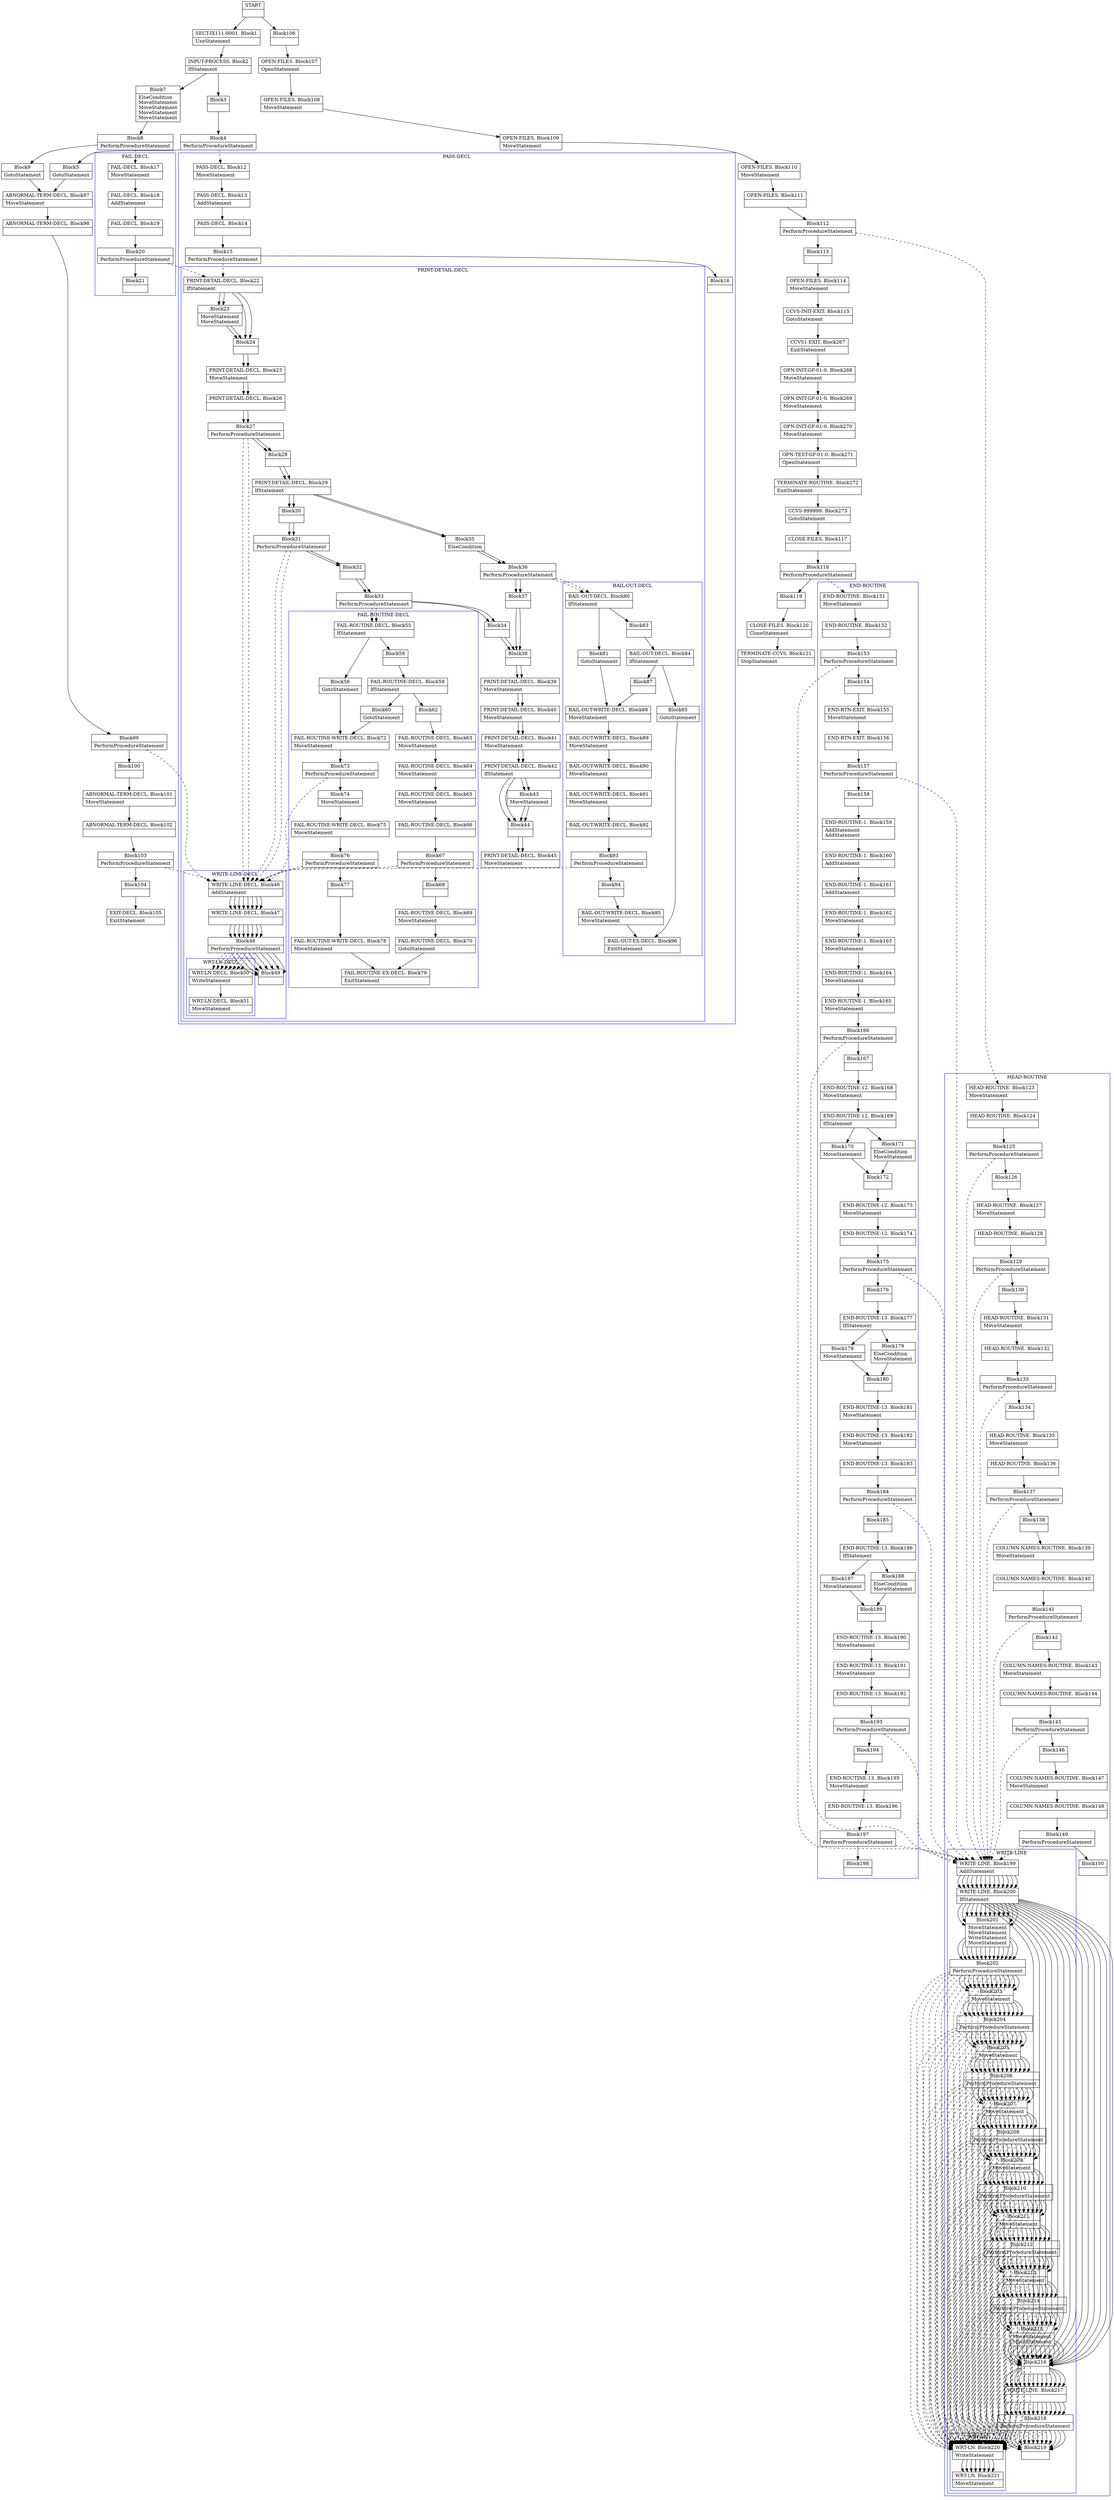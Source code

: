 digraph Cfg {
compound=true;
node [
shape = "record"
]

edge [
arrowtail = "empty"
]
Block0 [
label = "{START|}"
]
Block1 [
label = "{SECT-IX111-0001. Block1|UseStatement\l}"
]
Block2 [
label = "{INPUT-PROCESS. Block2|IfStatement\l}"
]
Block3 [
label = "{Block3|}"
]
Block4 [
label = "{Block4|PerformProcedureStatement\l}"
]
subgraph cluster_1{
color = blue;
label = "PASS-DECL";
Block12 [
label = "{PASS-DECL. Block12|MoveStatement\l}"
]
Block13 [
label = "{PASS-DECL. Block13|AddStatement\l}"
]
Block14 [
label = "{PASS-DECL. Block14|}"
]
Block15 [
label = "{Block15|PerformProcedureStatement\l}"
]
subgraph cluster_3{
color = blue;
label = "PRINT-DETAIL-DECL";
Block22 [
label = "{PRINT-DETAIL-DECL. Block22|IfStatement\l}"
]
Block23 [
label = "{Block23|MoveStatement\lMoveStatement\l}"
]
Block24 [
label = "{Block24|}"
]
Block25 [
label = "{PRINT-DETAIL-DECL. Block25|MoveStatement\l}"
]
Block26 [
label = "{PRINT-DETAIL-DECL. Block26|}"
]
Block27 [
label = "{Block27|PerformProcedureStatement\l}"
]
subgraph cluster_5{
color = blue;
label = "WRITE-LINE-DECL";
Block46 [
label = "{WRITE-LINE-DECL. Block46|AddStatement\l}"
]
Block47 [
label = "{WRITE-LINE-DECL. Block47|}"
]
Block48 [
label = "{Block48|PerformProcedureStatement\l}"
]
subgraph cluster_9{
color = blue;
label = "WRT-LN-DECL";
Block50 [
label = "{WRT-LN-DECL. Block50|WriteStatement\l}"
]
Block51 [
label = "{WRT-LN-DECL. Block51|MoveStatement\l}"
]
Block50 -> Block51

}
Block48 -> Block50 [style=dashed]

Block49 [
label = "{Block49|}"
]
Block46 -> Block47
Block47 -> Block48
Block48 -> Block49

}
Block27 -> Block46 [style=dashed]

Block28 [
label = "{Block28|}"
]
Block29 [
label = "{PRINT-DETAIL-DECL. Block29|IfStatement\l}"
]
Block30 [
label = "{Block30|}"
]
Block31 [
label = "{Block31|PerformProcedureStatement\l}"
]
subgraph cluster_6{
color = blue;
label = "WRITE-LINE-DECL";
Block46 [
label = "{WRITE-LINE-DECL. Block46|AddStatement\l}"
]
Block47 [
label = "{WRITE-LINE-DECL. Block47|}"
]
Block48 [
label = "{Block48|PerformProcedureStatement\l}"
]
Block48 -> Block50 [style=dashed]

Block49 [
label = "{Block49|}"
]
Block46 -> Block47
Block47 -> Block48
Block48 -> Block49

}
Block31 -> Block46 [style=dashed]

Block32 [
label = "{Block32|}"
]
Block33 [
label = "{Block33|PerformProcedureStatement\l}"
]
subgraph cluster_7{
color = blue;
label = "FAIL-ROUTINE-DECL";
Block55 [
label = "{FAIL-ROUTINE-DECL. Block55|IfStatement\l}"
]
Block56 [
label = "{Block56|GotoStatement\l}"
]
Block72 [
label = "{FAIL-ROUTINE-WRITE-DECL. Block72|MoveStatement\l}"
]
Block73 [
label = "{Block73|PerformProcedureStatement\l}"
]
subgraph cluster_12{
color = blue;
label = "WRITE-LINE-DECL";
Block46 [
label = "{WRITE-LINE-DECL. Block46|AddStatement\l}"
]
Block47 [
label = "{WRITE-LINE-DECL. Block47|}"
]
Block48 [
label = "{Block48|PerformProcedureStatement\l}"
]
Block48 -> Block50 [style=dashed]

Block49 [
label = "{Block49|}"
]
Block46 -> Block47
Block47 -> Block48
Block48 -> Block49

}
Block73 -> Block46 [style=dashed]

Block74 [
label = "{Block74|MoveStatement\l}"
]
Block75 [
label = "{FAIL-ROUTINE-WRITE-DECL. Block75|MoveStatement\l}"
]
Block76 [
label = "{Block76|PerformProcedureStatement\l}"
]
subgraph cluster_13{
color = blue;
label = "WRITE-LINE-DECL";
Block46 [
label = "{WRITE-LINE-DECL. Block46|AddStatement\l}"
]
Block47 [
label = "{WRITE-LINE-DECL. Block47|}"
]
Block48 [
label = "{Block48|PerformProcedureStatement\l}"
]
Block48 -> Block50 [style=dashed]

Block49 [
label = "{Block49|}"
]
Block46 -> Block47
Block47 -> Block48
Block48 -> Block49

}
Block76 -> Block46 [style=dashed]

Block77 [
label = "{Block77|}"
]
Block78 [
label = "{FAIL-ROUTINE-WRITE-DECL. Block78|MoveStatement\l}"
]
Block79 [
label = "{FAIL-ROUTINE-EX-DECL. Block79|ExitStatement\l}"
]
Block58 [
label = "{Block58|}"
]
Block59 [
label = "{FAIL-ROUTINE-DECL. Block59|IfStatement\l}"
]
Block60 [
label = "{Block60|GotoStatement\l}"
]
Block62 [
label = "{Block62|}"
]
Block63 [
label = "{FAIL-ROUTINE-DECL. Block63|MoveStatement\l}"
]
Block64 [
label = "{FAIL-ROUTINE-DECL. Block64|MoveStatement\l}"
]
Block65 [
label = "{FAIL-ROUTINE-DECL. Block65|MoveStatement\l}"
]
Block66 [
label = "{FAIL-ROUTINE-DECL. Block66|}"
]
Block67 [
label = "{Block67|PerformProcedureStatement\l}"
]
subgraph cluster_11{
color = blue;
label = "WRITE-LINE-DECL";
Block46 [
label = "{WRITE-LINE-DECL. Block46|AddStatement\l}"
]
Block47 [
label = "{WRITE-LINE-DECL. Block47|}"
]
Block48 [
label = "{Block48|PerformProcedureStatement\l}"
]
Block48 -> Block50 [style=dashed]

Block49 [
label = "{Block49|}"
]
Block46 -> Block47
Block47 -> Block48
Block48 -> Block49

}
Block67 -> Block46 [style=dashed]

Block68 [
label = "{Block68|}"
]
Block69 [
label = "{FAIL-ROUTINE-DECL. Block69|MoveStatement\l}"
]
Block70 [
label = "{FAIL-ROUTINE-DECL. Block70|GotoStatement\l}"
]
Block55 -> Block56
Block55 -> Block58
Block56 -> Block72
Block72 -> Block73
Block73 -> Block74
Block74 -> Block75
Block75 -> Block76
Block76 -> Block77
Block77 -> Block78
Block78 -> Block79
Block58 -> Block59
Block59 -> Block60
Block59 -> Block62
Block60 -> Block72
Block62 -> Block63
Block63 -> Block64
Block64 -> Block65
Block65 -> Block66
Block66 -> Block67
Block67 -> Block68
Block68 -> Block69
Block69 -> Block70
Block70 -> Block79

}
Block33 -> Block55 [style=dashed]

Block34 [
label = "{Block34|}"
]
Block38 [
label = "{Block38|}"
]
Block39 [
label = "{PRINT-DETAIL-DECL. Block39|MoveStatement\l}"
]
Block40 [
label = "{PRINT-DETAIL-DECL. Block40|MoveStatement\l}"
]
Block41 [
label = "{PRINT-DETAIL-DECL. Block41|MoveStatement\l}"
]
Block42 [
label = "{PRINT-DETAIL-DECL. Block42|IfStatement\l}"
]
Block43 [
label = "{Block43|MoveStatement\l}"
]
Block44 [
label = "{Block44|}"
]
Block45 [
label = "{PRINT-DETAIL-DECL. Block45|MoveStatement\l}"
]
Block35 [
label = "{Block35|ElseCondition\l}"
]
Block36 [
label = "{Block36|PerformProcedureStatement\l}"
]
subgraph cluster_8{
color = blue;
label = "BAIL-OUT-DECL";
Block80 [
label = "{BAIL-OUT-DECL. Block80|IfStatement\l}"
]
Block81 [
label = "{Block81|GotoStatement\l}"
]
Block88 [
label = "{BAIL-OUT-WRITE-DECL. Block88|MoveStatement\l}"
]
Block89 [
label = "{BAIL-OUT-WRITE-DECL. Block89|MoveStatement\l}"
]
Block90 [
label = "{BAIL-OUT-WRITE-DECL. Block90|MoveStatement\l}"
]
Block91 [
label = "{BAIL-OUT-WRITE-DECL. Block91|MoveStatement\l}"
]
Block92 [
label = "{BAIL-OUT-WRITE-DECL. Block92|}"
]
Block93 [
label = "{Block93|PerformProcedureStatement\l}"
]
subgraph cluster_14{
color = blue;
label = "WRITE-LINE-DECL";
Block46 [
label = "{WRITE-LINE-DECL. Block46|AddStatement\l}"
]
Block47 [
label = "{WRITE-LINE-DECL. Block47|}"
]
Block48 [
label = "{Block48|PerformProcedureStatement\l}"
]
Block48 -> Block50 [style=dashed]

Block49 [
label = "{Block49|}"
]
Block46 -> Block47
Block47 -> Block48
Block48 -> Block49

}
Block93 -> Block46 [style=dashed]

Block94 [
label = "{Block94|}"
]
Block95 [
label = "{BAIL-OUT-WRITE-DECL. Block95|MoveStatement\l}"
]
Block96 [
label = "{BAIL-OUT-EX-DECL. Block96|ExitStatement\l}"
]
Block83 [
label = "{Block83|}"
]
Block84 [
label = "{BAIL-OUT-DECL. Block84|IfStatement\l}"
]
Block85 [
label = "{Block85|GotoStatement\l}"
]
Block87 [
label = "{Block87|}"
]
Block80 -> Block81
Block80 -> Block83
Block81 -> Block88
Block88 -> Block89
Block89 -> Block90
Block90 -> Block91
Block91 -> Block92
Block92 -> Block93
Block93 -> Block94
Block94 -> Block95
Block95 -> Block96
Block83 -> Block84
Block84 -> Block85
Block84 -> Block87
Block85 -> Block96
Block87 -> Block88

}
Block36 -> Block80 [style=dashed]

Block37 [
label = "{Block37|}"
]
Block22 -> Block23
Block22 -> Block24
Block23 -> Block24
Block24 -> Block25
Block25 -> Block26
Block26 -> Block27
Block27 -> Block28
Block28 -> Block29
Block29 -> Block30
Block29 -> Block35
Block30 -> Block31
Block31 -> Block32
Block32 -> Block33
Block33 -> Block34
Block34 -> Block38
Block38 -> Block39
Block39 -> Block40
Block40 -> Block41
Block41 -> Block42
Block42 -> Block43
Block42 -> Block44
Block43 -> Block44
Block44 -> Block45
Block35 -> Block36
Block36 -> Block37
Block37 -> Block38

}
Block15 -> Block22 [style=dashed]

Block16 [
label = "{Block16|}"
]
Block12 -> Block13
Block13 -> Block14
Block14 -> Block15
Block15 -> Block16

}
Block4 -> Block12 [style=dashed]

Block5 [
label = "{Block5|GotoStatement\l}"
]
Block97 [
label = "{ABNORMAL-TERM-DECL. Block97|MoveStatement\l}"
]
Block98 [
label = "{ABNORMAL-TERM-DECL. Block98|}"
]
Block99 [
label = "{Block99|PerformProcedureStatement\l}"
]
subgraph cluster_15{
color = blue;
label = "WRITE-LINE-DECL";
Block46 [
label = "{WRITE-LINE-DECL. Block46|AddStatement\l}"
]
Block47 [
label = "{WRITE-LINE-DECL. Block47|}"
]
Block48 [
label = "{Block48|PerformProcedureStatement\l}"
]
Block48 -> Block50 [style=dashed]

Block49 [
label = "{Block49|}"
]
Block46 -> Block47
Block47 -> Block48
Block48 -> Block49

}
Block99 -> Block46 [style=dashed]

Block100 [
label = "{Block100|}"
]
Block101 [
label = "{ABNORMAL-TERM-DECL. Block101|MoveStatement\l}"
]
Block102 [
label = "{ABNORMAL-TERM-DECL. Block102|}"
]
Block103 [
label = "{Block103|PerformProcedureStatement\l}"
]
subgraph cluster_16{
color = blue;
label = "WRITE-LINE-DECL";
Block46 [
label = "{WRITE-LINE-DECL. Block46|AddStatement\l}"
]
Block47 [
label = "{WRITE-LINE-DECL. Block47|}"
]
Block48 [
label = "{Block48|PerformProcedureStatement\l}"
]
Block48 -> Block50 [style=dashed]

Block49 [
label = "{Block49|}"
]
Block46 -> Block47
Block47 -> Block48
Block48 -> Block49

}
Block103 -> Block46 [style=dashed]

Block104 [
label = "{Block104|}"
]
Block105 [
label = "{EXIT-DECL. Block105|ExitStatement\l}"
]
Block7 [
label = "{Block7|ElseCondition\lMoveStatement\lMoveStatement\lMoveStatement\lMoveStatement\l}"
]
Block8 [
label = "{Block8|PerformProcedureStatement\l}"
]
subgraph cluster_2{
color = blue;
label = "FAIL-DECL";
Block17 [
label = "{FAIL-DECL. Block17|MoveStatement\l}"
]
Block18 [
label = "{FAIL-DECL. Block18|AddStatement\l}"
]
Block19 [
label = "{FAIL-DECL. Block19|}"
]
Block20 [
label = "{Block20|PerformProcedureStatement\l}"
]
subgraph cluster_4{
color = blue;
label = "PRINT-DETAIL-DECL";
Block22 [
label = "{PRINT-DETAIL-DECL. Block22|IfStatement\l}"
]
Block23 [
label = "{Block23|MoveStatement\lMoveStatement\l}"
]
Block24 [
label = "{Block24|}"
]
Block25 [
label = "{PRINT-DETAIL-DECL. Block25|MoveStatement\l}"
]
Block26 [
label = "{PRINT-DETAIL-DECL. Block26|}"
]
Block27 [
label = "{Block27|PerformProcedureStatement\l}"
]
Block27 -> Block46 [style=dashed]

Block28 [
label = "{Block28|}"
]
Block29 [
label = "{PRINT-DETAIL-DECL. Block29|IfStatement\l}"
]
Block30 [
label = "{Block30|}"
]
Block31 [
label = "{Block31|PerformProcedureStatement\l}"
]
Block31 -> Block46 [style=dashed]

Block32 [
label = "{Block32|}"
]
Block33 [
label = "{Block33|PerformProcedureStatement\l}"
]
Block33 -> Block55 [style=dashed]

Block34 [
label = "{Block34|}"
]
Block38 [
label = "{Block38|}"
]
Block39 [
label = "{PRINT-DETAIL-DECL. Block39|MoveStatement\l}"
]
Block40 [
label = "{PRINT-DETAIL-DECL. Block40|MoveStatement\l}"
]
Block41 [
label = "{PRINT-DETAIL-DECL. Block41|MoveStatement\l}"
]
Block42 [
label = "{PRINT-DETAIL-DECL. Block42|IfStatement\l}"
]
Block43 [
label = "{Block43|MoveStatement\l}"
]
Block44 [
label = "{Block44|}"
]
Block45 [
label = "{PRINT-DETAIL-DECL. Block45|MoveStatement\l}"
]
Block35 [
label = "{Block35|ElseCondition\l}"
]
Block36 [
label = "{Block36|PerformProcedureStatement\l}"
]
Block36 -> Block80 [style=dashed]

Block37 [
label = "{Block37|}"
]
Block22 -> Block23
Block22 -> Block24
Block23 -> Block24
Block24 -> Block25
Block25 -> Block26
Block26 -> Block27
Block27 -> Block28
Block28 -> Block29
Block29 -> Block30
Block29 -> Block35
Block30 -> Block31
Block31 -> Block32
Block32 -> Block33
Block33 -> Block34
Block34 -> Block38
Block38 -> Block39
Block39 -> Block40
Block40 -> Block41
Block41 -> Block42
Block42 -> Block43
Block42 -> Block44
Block43 -> Block44
Block44 -> Block45
Block35 -> Block36
Block36 -> Block37
Block37 -> Block38

}
Block20 -> Block22 [style=dashed]

Block21 [
label = "{Block21|}"
]
Block17 -> Block18
Block18 -> Block19
Block19 -> Block20
Block20 -> Block21

}
Block8 -> Block17 [style=dashed]

Block9 [
label = "{Block9|GotoStatement\l}"
]
Block106 [
label = "{Block106|}"
]
Block107 [
label = "{OPEN-FILES. Block107|OpenStatement\l}"
]
Block108 [
label = "{OPEN-FILES. Block108|MoveStatement\l}"
]
Block109 [
label = "{OPEN-FILES. Block109|MoveStatement\l}"
]
Block110 [
label = "{OPEN-FILES. Block110|MoveStatement\l}"
]
Block111 [
label = "{OPEN-FILES. Block111|}"
]
Block112 [
label = "{Block112|PerformProcedureStatement\l}"
]
subgraph cluster_17{
color = blue;
label = "HEAD-ROUTINE";
Block123 [
label = "{HEAD-ROUTINE. Block123|MoveStatement\l}"
]
Block124 [
label = "{HEAD-ROUTINE. Block124|}"
]
Block125 [
label = "{Block125|PerformProcedureStatement\l}"
]
subgraph cluster_19{
color = blue;
label = "WRITE-LINE";
Block199 [
label = "{WRITE-LINE. Block199|AddStatement\l}"
]
Block200 [
label = "{WRITE-LINE. Block200|IfStatement\l}"
]
Block201 [
label = "{Block201|MoveStatement\lMoveStatement\lWriteStatement\lMoveStatement\l}"
]
Block202 [
label = "{Block202|PerformProcedureStatement\l}"
]
subgraph cluster_33{
color = blue;
label = "WRT-LN";
Block220 [
label = "{WRT-LN. Block220|WriteStatement\l}"
]
Block221 [
label = "{WRT-LN. Block221|MoveStatement\l}"
]
Block220 -> Block221

}
Block202 -> Block220 [style=dashed]

Block203 [
label = "{Block203|MoveStatement\l}"
]
Block204 [
label = "{Block204|PerformProcedureStatement\l}"
]
subgraph cluster_34{
color = blue;
label = "WRT-LN";
Block220 [
label = "{WRT-LN. Block220|WriteStatement\l}"
]
Block221 [
label = "{WRT-LN. Block221|MoveStatement\l}"
]
Block220 -> Block221

}
Block204 -> Block220 [style=dashed]

Block205 [
label = "{Block205|MoveStatement\l}"
]
Block206 [
label = "{Block206|PerformProcedureStatement\l}"
]
subgraph cluster_35{
color = blue;
label = "WRT-LN";
Block220 [
label = "{WRT-LN. Block220|WriteStatement\l}"
]
Block221 [
label = "{WRT-LN. Block221|MoveStatement\l}"
]
Block220 -> Block221

}
Block206 -> Block220 [style=dashed]

Block207 [
label = "{Block207|MoveStatement\l}"
]
Block208 [
label = "{Block208|PerformProcedureStatement\l}"
]
subgraph cluster_36{
color = blue;
label = "WRT-LN";
Block220 [
label = "{WRT-LN. Block220|WriteStatement\l}"
]
Block221 [
label = "{WRT-LN. Block221|MoveStatement\l}"
]
Block220 -> Block221

}
Block208 -> Block220 [style=dashed]

Block209 [
label = "{Block209|MoveStatement\l}"
]
Block210 [
label = "{Block210|PerformProcedureStatement\l}"
]
subgraph cluster_37{
color = blue;
label = "WRT-LN";
Block220 [
label = "{WRT-LN. Block220|WriteStatement\l}"
]
Block221 [
label = "{WRT-LN. Block221|MoveStatement\l}"
]
Block220 -> Block221

}
Block210 -> Block220 [style=dashed]

Block211 [
label = "{Block211|MoveStatement\l}"
]
Block212 [
label = "{Block212|PerformProcedureStatement\l}"
]
subgraph cluster_38{
color = blue;
label = "WRT-LN";
Block220 [
label = "{WRT-LN. Block220|WriteStatement\l}"
]
Block221 [
label = "{WRT-LN. Block221|MoveStatement\l}"
]
Block220 -> Block221

}
Block212 -> Block220 [style=dashed]

Block213 [
label = "{Block213|MoveStatement\l}"
]
Block214 [
label = "{Block214|PerformProcedureStatement\l}"
]
subgraph cluster_39{
color = blue;
label = "WRT-LN";
Block220 [
label = "{WRT-LN. Block220|WriteStatement\l}"
]
Block221 [
label = "{WRT-LN. Block221|MoveStatement\l}"
]
Block220 -> Block221

}
Block214 -> Block220 [style=dashed]

Block215 [
label = "{Block215|MoveStatement\lMoveStatement\l}"
]
Block216 [
label = "{Block216|}"
]
Block217 [
label = "{WRITE-LINE. Block217|}"
]
Block218 [
label = "{Block218|PerformProcedureStatement\l}"
]
subgraph cluster_40{
color = blue;
label = "WRT-LN";
Block220 [
label = "{WRT-LN. Block220|WriteStatement\l}"
]
Block221 [
label = "{WRT-LN. Block221|MoveStatement\l}"
]
Block220 -> Block221

}
Block218 -> Block220 [style=dashed]

Block219 [
label = "{Block219|}"
]
Block199 -> Block200
Block200 -> Block201
Block200 -> Block216
Block201 -> Block202
Block202 -> Block203
Block203 -> Block204
Block204 -> Block205
Block205 -> Block206
Block206 -> Block207
Block207 -> Block208
Block208 -> Block209
Block209 -> Block210
Block210 -> Block211
Block211 -> Block212
Block212 -> Block213
Block213 -> Block214
Block214 -> Block215
Block215 -> Block216
Block216 -> Block217
Block217 -> Block218
Block218 -> Block219

}
Block125 -> Block199 [style=dashed]

Block126 [
label = "{Block126|}"
]
Block127 [
label = "{HEAD-ROUTINE. Block127|MoveStatement\l}"
]
Block128 [
label = "{HEAD-ROUTINE. Block128|}"
]
Block129 [
label = "{Block129|PerformProcedureStatement\l}"
]
subgraph cluster_20{
color = blue;
label = "WRITE-LINE";
Block199 [
label = "{WRITE-LINE. Block199|AddStatement\l}"
]
Block200 [
label = "{WRITE-LINE. Block200|IfStatement\l}"
]
Block201 [
label = "{Block201|MoveStatement\lMoveStatement\lWriteStatement\lMoveStatement\l}"
]
Block202 [
label = "{Block202|PerformProcedureStatement\l}"
]
Block202 -> Block220 [style=dashed]

Block203 [
label = "{Block203|MoveStatement\l}"
]
Block204 [
label = "{Block204|PerformProcedureStatement\l}"
]
Block204 -> Block220 [style=dashed]

Block205 [
label = "{Block205|MoveStatement\l}"
]
Block206 [
label = "{Block206|PerformProcedureStatement\l}"
]
Block206 -> Block220 [style=dashed]

Block207 [
label = "{Block207|MoveStatement\l}"
]
Block208 [
label = "{Block208|PerformProcedureStatement\l}"
]
Block208 -> Block220 [style=dashed]

Block209 [
label = "{Block209|MoveStatement\l}"
]
Block210 [
label = "{Block210|PerformProcedureStatement\l}"
]
Block210 -> Block220 [style=dashed]

Block211 [
label = "{Block211|MoveStatement\l}"
]
Block212 [
label = "{Block212|PerformProcedureStatement\l}"
]
Block212 -> Block220 [style=dashed]

Block213 [
label = "{Block213|MoveStatement\l}"
]
Block214 [
label = "{Block214|PerformProcedureStatement\l}"
]
Block214 -> Block220 [style=dashed]

Block215 [
label = "{Block215|MoveStatement\lMoveStatement\l}"
]
Block216 [
label = "{Block216|}"
]
Block217 [
label = "{WRITE-LINE. Block217|}"
]
Block218 [
label = "{Block218|PerformProcedureStatement\l}"
]
Block218 -> Block220 [style=dashed]

Block219 [
label = "{Block219|}"
]
Block199 -> Block200
Block200 -> Block201
Block200 -> Block216
Block201 -> Block202
Block202 -> Block203
Block203 -> Block204
Block204 -> Block205
Block205 -> Block206
Block206 -> Block207
Block207 -> Block208
Block208 -> Block209
Block209 -> Block210
Block210 -> Block211
Block211 -> Block212
Block212 -> Block213
Block213 -> Block214
Block214 -> Block215
Block215 -> Block216
Block216 -> Block217
Block217 -> Block218
Block218 -> Block219

}
Block129 -> Block199 [style=dashed]

Block130 [
label = "{Block130|}"
]
Block131 [
label = "{HEAD-ROUTINE. Block131|MoveStatement\l}"
]
Block132 [
label = "{HEAD-ROUTINE. Block132|}"
]
Block133 [
label = "{Block133|PerformProcedureStatement\l}"
]
subgraph cluster_21{
color = blue;
label = "WRITE-LINE";
Block199 [
label = "{WRITE-LINE. Block199|AddStatement\l}"
]
Block200 [
label = "{WRITE-LINE. Block200|IfStatement\l}"
]
Block201 [
label = "{Block201|MoveStatement\lMoveStatement\lWriteStatement\lMoveStatement\l}"
]
Block202 [
label = "{Block202|PerformProcedureStatement\l}"
]
Block202 -> Block220 [style=dashed]

Block203 [
label = "{Block203|MoveStatement\l}"
]
Block204 [
label = "{Block204|PerformProcedureStatement\l}"
]
Block204 -> Block220 [style=dashed]

Block205 [
label = "{Block205|MoveStatement\l}"
]
Block206 [
label = "{Block206|PerformProcedureStatement\l}"
]
Block206 -> Block220 [style=dashed]

Block207 [
label = "{Block207|MoveStatement\l}"
]
Block208 [
label = "{Block208|PerformProcedureStatement\l}"
]
Block208 -> Block220 [style=dashed]

Block209 [
label = "{Block209|MoveStatement\l}"
]
Block210 [
label = "{Block210|PerformProcedureStatement\l}"
]
Block210 -> Block220 [style=dashed]

Block211 [
label = "{Block211|MoveStatement\l}"
]
Block212 [
label = "{Block212|PerformProcedureStatement\l}"
]
Block212 -> Block220 [style=dashed]

Block213 [
label = "{Block213|MoveStatement\l}"
]
Block214 [
label = "{Block214|PerformProcedureStatement\l}"
]
Block214 -> Block220 [style=dashed]

Block215 [
label = "{Block215|MoveStatement\lMoveStatement\l}"
]
Block216 [
label = "{Block216|}"
]
Block217 [
label = "{WRITE-LINE. Block217|}"
]
Block218 [
label = "{Block218|PerformProcedureStatement\l}"
]
Block218 -> Block220 [style=dashed]

Block219 [
label = "{Block219|}"
]
Block199 -> Block200
Block200 -> Block201
Block200 -> Block216
Block201 -> Block202
Block202 -> Block203
Block203 -> Block204
Block204 -> Block205
Block205 -> Block206
Block206 -> Block207
Block207 -> Block208
Block208 -> Block209
Block209 -> Block210
Block210 -> Block211
Block211 -> Block212
Block212 -> Block213
Block213 -> Block214
Block214 -> Block215
Block215 -> Block216
Block216 -> Block217
Block217 -> Block218
Block218 -> Block219

}
Block133 -> Block199 [style=dashed]

Block134 [
label = "{Block134|}"
]
Block135 [
label = "{HEAD-ROUTINE. Block135|MoveStatement\l}"
]
Block136 [
label = "{HEAD-ROUTINE. Block136|}"
]
Block137 [
label = "{Block137|PerformProcedureStatement\l}"
]
subgraph cluster_22{
color = blue;
label = "WRITE-LINE";
Block199 [
label = "{WRITE-LINE. Block199|AddStatement\l}"
]
Block200 [
label = "{WRITE-LINE. Block200|IfStatement\l}"
]
Block201 [
label = "{Block201|MoveStatement\lMoveStatement\lWriteStatement\lMoveStatement\l}"
]
Block202 [
label = "{Block202|PerformProcedureStatement\l}"
]
Block202 -> Block220 [style=dashed]

Block203 [
label = "{Block203|MoveStatement\l}"
]
Block204 [
label = "{Block204|PerformProcedureStatement\l}"
]
Block204 -> Block220 [style=dashed]

Block205 [
label = "{Block205|MoveStatement\l}"
]
Block206 [
label = "{Block206|PerformProcedureStatement\l}"
]
Block206 -> Block220 [style=dashed]

Block207 [
label = "{Block207|MoveStatement\l}"
]
Block208 [
label = "{Block208|PerformProcedureStatement\l}"
]
Block208 -> Block220 [style=dashed]

Block209 [
label = "{Block209|MoveStatement\l}"
]
Block210 [
label = "{Block210|PerformProcedureStatement\l}"
]
Block210 -> Block220 [style=dashed]

Block211 [
label = "{Block211|MoveStatement\l}"
]
Block212 [
label = "{Block212|PerformProcedureStatement\l}"
]
Block212 -> Block220 [style=dashed]

Block213 [
label = "{Block213|MoveStatement\l}"
]
Block214 [
label = "{Block214|PerformProcedureStatement\l}"
]
Block214 -> Block220 [style=dashed]

Block215 [
label = "{Block215|MoveStatement\lMoveStatement\l}"
]
Block216 [
label = "{Block216|}"
]
Block217 [
label = "{WRITE-LINE. Block217|}"
]
Block218 [
label = "{Block218|PerformProcedureStatement\l}"
]
Block218 -> Block220 [style=dashed]

Block219 [
label = "{Block219|}"
]
Block199 -> Block200
Block200 -> Block201
Block200 -> Block216
Block201 -> Block202
Block202 -> Block203
Block203 -> Block204
Block204 -> Block205
Block205 -> Block206
Block206 -> Block207
Block207 -> Block208
Block208 -> Block209
Block209 -> Block210
Block210 -> Block211
Block211 -> Block212
Block212 -> Block213
Block213 -> Block214
Block214 -> Block215
Block215 -> Block216
Block216 -> Block217
Block217 -> Block218
Block218 -> Block219

}
Block137 -> Block199 [style=dashed]

Block138 [
label = "{Block138|}"
]
Block139 [
label = "{COLUMN-NAMES-ROUTINE. Block139|MoveStatement\l}"
]
Block140 [
label = "{COLUMN-NAMES-ROUTINE. Block140|}"
]
Block141 [
label = "{Block141|PerformProcedureStatement\l}"
]
subgraph cluster_23{
color = blue;
label = "WRITE-LINE";
Block199 [
label = "{WRITE-LINE. Block199|AddStatement\l}"
]
Block200 [
label = "{WRITE-LINE. Block200|IfStatement\l}"
]
Block201 [
label = "{Block201|MoveStatement\lMoveStatement\lWriteStatement\lMoveStatement\l}"
]
Block202 [
label = "{Block202|PerformProcedureStatement\l}"
]
Block202 -> Block220 [style=dashed]

Block203 [
label = "{Block203|MoveStatement\l}"
]
Block204 [
label = "{Block204|PerformProcedureStatement\l}"
]
Block204 -> Block220 [style=dashed]

Block205 [
label = "{Block205|MoveStatement\l}"
]
Block206 [
label = "{Block206|PerformProcedureStatement\l}"
]
Block206 -> Block220 [style=dashed]

Block207 [
label = "{Block207|MoveStatement\l}"
]
Block208 [
label = "{Block208|PerformProcedureStatement\l}"
]
Block208 -> Block220 [style=dashed]

Block209 [
label = "{Block209|MoveStatement\l}"
]
Block210 [
label = "{Block210|PerformProcedureStatement\l}"
]
Block210 -> Block220 [style=dashed]

Block211 [
label = "{Block211|MoveStatement\l}"
]
Block212 [
label = "{Block212|PerformProcedureStatement\l}"
]
Block212 -> Block220 [style=dashed]

Block213 [
label = "{Block213|MoveStatement\l}"
]
Block214 [
label = "{Block214|PerformProcedureStatement\l}"
]
Block214 -> Block220 [style=dashed]

Block215 [
label = "{Block215|MoveStatement\lMoveStatement\l}"
]
Block216 [
label = "{Block216|}"
]
Block217 [
label = "{WRITE-LINE. Block217|}"
]
Block218 [
label = "{Block218|PerformProcedureStatement\l}"
]
Block218 -> Block220 [style=dashed]

Block219 [
label = "{Block219|}"
]
Block199 -> Block200
Block200 -> Block201
Block200 -> Block216
Block201 -> Block202
Block202 -> Block203
Block203 -> Block204
Block204 -> Block205
Block205 -> Block206
Block206 -> Block207
Block207 -> Block208
Block208 -> Block209
Block209 -> Block210
Block210 -> Block211
Block211 -> Block212
Block212 -> Block213
Block213 -> Block214
Block214 -> Block215
Block215 -> Block216
Block216 -> Block217
Block217 -> Block218
Block218 -> Block219

}
Block141 -> Block199 [style=dashed]

Block142 [
label = "{Block142|}"
]
Block143 [
label = "{COLUMN-NAMES-ROUTINE. Block143|MoveStatement\l}"
]
Block144 [
label = "{COLUMN-NAMES-ROUTINE. Block144|}"
]
Block145 [
label = "{Block145|PerformProcedureStatement\l}"
]
subgraph cluster_24{
color = blue;
label = "WRITE-LINE";
Block199 [
label = "{WRITE-LINE. Block199|AddStatement\l}"
]
Block200 [
label = "{WRITE-LINE. Block200|IfStatement\l}"
]
Block201 [
label = "{Block201|MoveStatement\lMoveStatement\lWriteStatement\lMoveStatement\l}"
]
Block202 [
label = "{Block202|PerformProcedureStatement\l}"
]
Block202 -> Block220 [style=dashed]

Block203 [
label = "{Block203|MoveStatement\l}"
]
Block204 [
label = "{Block204|PerformProcedureStatement\l}"
]
Block204 -> Block220 [style=dashed]

Block205 [
label = "{Block205|MoveStatement\l}"
]
Block206 [
label = "{Block206|PerformProcedureStatement\l}"
]
Block206 -> Block220 [style=dashed]

Block207 [
label = "{Block207|MoveStatement\l}"
]
Block208 [
label = "{Block208|PerformProcedureStatement\l}"
]
Block208 -> Block220 [style=dashed]

Block209 [
label = "{Block209|MoveStatement\l}"
]
Block210 [
label = "{Block210|PerformProcedureStatement\l}"
]
Block210 -> Block220 [style=dashed]

Block211 [
label = "{Block211|MoveStatement\l}"
]
Block212 [
label = "{Block212|PerformProcedureStatement\l}"
]
Block212 -> Block220 [style=dashed]

Block213 [
label = "{Block213|MoveStatement\l}"
]
Block214 [
label = "{Block214|PerformProcedureStatement\l}"
]
Block214 -> Block220 [style=dashed]

Block215 [
label = "{Block215|MoveStatement\lMoveStatement\l}"
]
Block216 [
label = "{Block216|}"
]
Block217 [
label = "{WRITE-LINE. Block217|}"
]
Block218 [
label = "{Block218|PerformProcedureStatement\l}"
]
Block218 -> Block220 [style=dashed]

Block219 [
label = "{Block219|}"
]
Block199 -> Block200
Block200 -> Block201
Block200 -> Block216
Block201 -> Block202
Block202 -> Block203
Block203 -> Block204
Block204 -> Block205
Block205 -> Block206
Block206 -> Block207
Block207 -> Block208
Block208 -> Block209
Block209 -> Block210
Block210 -> Block211
Block211 -> Block212
Block212 -> Block213
Block213 -> Block214
Block214 -> Block215
Block215 -> Block216
Block216 -> Block217
Block217 -> Block218
Block218 -> Block219

}
Block145 -> Block199 [style=dashed]

Block146 [
label = "{Block146|}"
]
Block147 [
label = "{COLUMN-NAMES-ROUTINE. Block147|MoveStatement\l}"
]
Block148 [
label = "{COLUMN-NAMES-ROUTINE. Block148|}"
]
Block149 [
label = "{Block149|PerformProcedureStatement\l}"
]
subgraph cluster_25{
color = blue;
label = "WRITE-LINE";
Block199 [
label = "{WRITE-LINE. Block199|AddStatement\l}"
]
Block200 [
label = "{WRITE-LINE. Block200|IfStatement\l}"
]
Block201 [
label = "{Block201|MoveStatement\lMoveStatement\lWriteStatement\lMoveStatement\l}"
]
Block202 [
label = "{Block202|PerformProcedureStatement\l}"
]
Block202 -> Block220 [style=dashed]

Block203 [
label = "{Block203|MoveStatement\l}"
]
Block204 [
label = "{Block204|PerformProcedureStatement\l}"
]
Block204 -> Block220 [style=dashed]

Block205 [
label = "{Block205|MoveStatement\l}"
]
Block206 [
label = "{Block206|PerformProcedureStatement\l}"
]
Block206 -> Block220 [style=dashed]

Block207 [
label = "{Block207|MoveStatement\l}"
]
Block208 [
label = "{Block208|PerformProcedureStatement\l}"
]
Block208 -> Block220 [style=dashed]

Block209 [
label = "{Block209|MoveStatement\l}"
]
Block210 [
label = "{Block210|PerformProcedureStatement\l}"
]
Block210 -> Block220 [style=dashed]

Block211 [
label = "{Block211|MoveStatement\l}"
]
Block212 [
label = "{Block212|PerformProcedureStatement\l}"
]
Block212 -> Block220 [style=dashed]

Block213 [
label = "{Block213|MoveStatement\l}"
]
Block214 [
label = "{Block214|PerformProcedureStatement\l}"
]
Block214 -> Block220 [style=dashed]

Block215 [
label = "{Block215|MoveStatement\lMoveStatement\l}"
]
Block216 [
label = "{Block216|}"
]
Block217 [
label = "{WRITE-LINE. Block217|}"
]
Block218 [
label = "{Block218|PerformProcedureStatement\l}"
]
Block218 -> Block220 [style=dashed]

Block219 [
label = "{Block219|}"
]
Block199 -> Block200
Block200 -> Block201
Block200 -> Block216
Block201 -> Block202
Block202 -> Block203
Block203 -> Block204
Block204 -> Block205
Block205 -> Block206
Block206 -> Block207
Block207 -> Block208
Block208 -> Block209
Block209 -> Block210
Block210 -> Block211
Block211 -> Block212
Block212 -> Block213
Block213 -> Block214
Block214 -> Block215
Block215 -> Block216
Block216 -> Block217
Block217 -> Block218
Block218 -> Block219

}
Block149 -> Block199 [style=dashed]

Block150 [
label = "{Block150|}"
]
Block123 -> Block124
Block124 -> Block125
Block125 -> Block126
Block126 -> Block127
Block127 -> Block128
Block128 -> Block129
Block129 -> Block130
Block130 -> Block131
Block131 -> Block132
Block132 -> Block133
Block133 -> Block134
Block134 -> Block135
Block135 -> Block136
Block136 -> Block137
Block137 -> Block138
Block138 -> Block139
Block139 -> Block140
Block140 -> Block141
Block141 -> Block142
Block142 -> Block143
Block143 -> Block144
Block144 -> Block145
Block145 -> Block146
Block146 -> Block147
Block147 -> Block148
Block148 -> Block149
Block149 -> Block150

}
Block112 -> Block123 [style=dashed]

Block113 [
label = "{Block113|}"
]
Block114 [
label = "{OPEN-FILES. Block114|MoveStatement\l}"
]
Block115 [
label = "{CCVS-INIT-EXIT. Block115|GotoStatement\l}"
]
Block267 [
label = "{CCVS1-EXIT. Block267|ExitStatement\l}"
]
Block268 [
label = "{OPN-INIT-GF-01-0. Block268|MoveStatement\l}"
]
Block269 [
label = "{OPN-INIT-GF-01-0. Block269|MoveStatement\l}"
]
Block270 [
label = "{OPN-INIT-GF-01-0. Block270|MoveStatement\l}"
]
Block271 [
label = "{OPN-TEST-GF-01-0. Block271|OpenStatement\l}"
]
Block272 [
label = "{TERMINATE-ROUTINE. Block272|ExitStatement\l}"
]
Block273 [
label = "{CCVS-999999. Block273|GotoStatement\l}"
]
Block117 [
label = "{CLOSE-FILES. Block117|}"
]
Block118 [
label = "{Block118|PerformProcedureStatement\l}"
]
subgraph cluster_18{
color = blue;
label = "END-ROUTINE";
Block151 [
label = "{END-ROUTINE. Block151|MoveStatement\l}"
]
Block152 [
label = "{END-ROUTINE. Block152|}"
]
Block153 [
label = "{Block153|PerformProcedureStatement\l}"
]
subgraph cluster_26{
color = blue;
label = "WRITE-LINE";
Block199 [
label = "{WRITE-LINE. Block199|AddStatement\l}"
]
Block200 [
label = "{WRITE-LINE. Block200|IfStatement\l}"
]
Block201 [
label = "{Block201|MoveStatement\lMoveStatement\lWriteStatement\lMoveStatement\l}"
]
Block202 [
label = "{Block202|PerformProcedureStatement\l}"
]
Block202 -> Block220 [style=dashed]

Block203 [
label = "{Block203|MoveStatement\l}"
]
Block204 [
label = "{Block204|PerformProcedureStatement\l}"
]
Block204 -> Block220 [style=dashed]

Block205 [
label = "{Block205|MoveStatement\l}"
]
Block206 [
label = "{Block206|PerformProcedureStatement\l}"
]
Block206 -> Block220 [style=dashed]

Block207 [
label = "{Block207|MoveStatement\l}"
]
Block208 [
label = "{Block208|PerformProcedureStatement\l}"
]
Block208 -> Block220 [style=dashed]

Block209 [
label = "{Block209|MoveStatement\l}"
]
Block210 [
label = "{Block210|PerformProcedureStatement\l}"
]
Block210 -> Block220 [style=dashed]

Block211 [
label = "{Block211|MoveStatement\l}"
]
Block212 [
label = "{Block212|PerformProcedureStatement\l}"
]
Block212 -> Block220 [style=dashed]

Block213 [
label = "{Block213|MoveStatement\l}"
]
Block214 [
label = "{Block214|PerformProcedureStatement\l}"
]
Block214 -> Block220 [style=dashed]

Block215 [
label = "{Block215|MoveStatement\lMoveStatement\l}"
]
Block216 [
label = "{Block216|}"
]
Block217 [
label = "{WRITE-LINE. Block217|}"
]
Block218 [
label = "{Block218|PerformProcedureStatement\l}"
]
Block218 -> Block220 [style=dashed]

Block219 [
label = "{Block219|}"
]
Block199 -> Block200
Block200 -> Block201
Block200 -> Block216
Block201 -> Block202
Block202 -> Block203
Block203 -> Block204
Block204 -> Block205
Block205 -> Block206
Block206 -> Block207
Block207 -> Block208
Block208 -> Block209
Block209 -> Block210
Block210 -> Block211
Block211 -> Block212
Block212 -> Block213
Block213 -> Block214
Block214 -> Block215
Block215 -> Block216
Block216 -> Block217
Block217 -> Block218
Block218 -> Block219

}
Block153 -> Block199 [style=dashed]

Block154 [
label = "{Block154|}"
]
Block155 [
label = "{END-RTN-EXIT. Block155|MoveStatement\l}"
]
Block156 [
label = "{END-RTN-EXIT. Block156|}"
]
Block157 [
label = "{Block157|PerformProcedureStatement\l}"
]
subgraph cluster_27{
color = blue;
label = "WRITE-LINE";
Block199 [
label = "{WRITE-LINE. Block199|AddStatement\l}"
]
Block200 [
label = "{WRITE-LINE. Block200|IfStatement\l}"
]
Block201 [
label = "{Block201|MoveStatement\lMoveStatement\lWriteStatement\lMoveStatement\l}"
]
Block202 [
label = "{Block202|PerformProcedureStatement\l}"
]
Block202 -> Block220 [style=dashed]

Block203 [
label = "{Block203|MoveStatement\l}"
]
Block204 [
label = "{Block204|PerformProcedureStatement\l}"
]
Block204 -> Block220 [style=dashed]

Block205 [
label = "{Block205|MoveStatement\l}"
]
Block206 [
label = "{Block206|PerformProcedureStatement\l}"
]
Block206 -> Block220 [style=dashed]

Block207 [
label = "{Block207|MoveStatement\l}"
]
Block208 [
label = "{Block208|PerformProcedureStatement\l}"
]
Block208 -> Block220 [style=dashed]

Block209 [
label = "{Block209|MoveStatement\l}"
]
Block210 [
label = "{Block210|PerformProcedureStatement\l}"
]
Block210 -> Block220 [style=dashed]

Block211 [
label = "{Block211|MoveStatement\l}"
]
Block212 [
label = "{Block212|PerformProcedureStatement\l}"
]
Block212 -> Block220 [style=dashed]

Block213 [
label = "{Block213|MoveStatement\l}"
]
Block214 [
label = "{Block214|PerformProcedureStatement\l}"
]
Block214 -> Block220 [style=dashed]

Block215 [
label = "{Block215|MoveStatement\lMoveStatement\l}"
]
Block216 [
label = "{Block216|}"
]
Block217 [
label = "{WRITE-LINE. Block217|}"
]
Block218 [
label = "{Block218|PerformProcedureStatement\l}"
]
Block218 -> Block220 [style=dashed]

Block219 [
label = "{Block219|}"
]
Block199 -> Block200
Block200 -> Block201
Block200 -> Block216
Block201 -> Block202
Block202 -> Block203
Block203 -> Block204
Block204 -> Block205
Block205 -> Block206
Block206 -> Block207
Block207 -> Block208
Block208 -> Block209
Block209 -> Block210
Block210 -> Block211
Block211 -> Block212
Block212 -> Block213
Block213 -> Block214
Block214 -> Block215
Block215 -> Block216
Block216 -> Block217
Block217 -> Block218
Block218 -> Block219

}
Block157 -> Block199 [style=dashed]

Block158 [
label = "{Block158|}"
]
Block159 [
label = "{END-ROUTINE-1. Block159|AddStatement\lAddStatement\l}"
]
Block160 [
label = "{END-ROUTINE-1. Block160|AddStatement\l}"
]
Block161 [
label = "{END-ROUTINE-1. Block161|AddStatement\l}"
]
Block162 [
label = "{END-ROUTINE-1. Block162|MoveStatement\l}"
]
Block163 [
label = "{END-ROUTINE-1. Block163|MoveStatement\l}"
]
Block164 [
label = "{END-ROUTINE-1. Block164|MoveStatement\l}"
]
Block165 [
label = "{END-ROUTINE-1. Block165|MoveStatement\l}"
]
Block166 [
label = "{Block166|PerformProcedureStatement\l}"
]
subgraph cluster_28{
color = blue;
label = "WRITE-LINE";
Block199 [
label = "{WRITE-LINE. Block199|AddStatement\l}"
]
Block200 [
label = "{WRITE-LINE. Block200|IfStatement\l}"
]
Block201 [
label = "{Block201|MoveStatement\lMoveStatement\lWriteStatement\lMoveStatement\l}"
]
Block202 [
label = "{Block202|PerformProcedureStatement\l}"
]
Block202 -> Block220 [style=dashed]

Block203 [
label = "{Block203|MoveStatement\l}"
]
Block204 [
label = "{Block204|PerformProcedureStatement\l}"
]
Block204 -> Block220 [style=dashed]

Block205 [
label = "{Block205|MoveStatement\l}"
]
Block206 [
label = "{Block206|PerformProcedureStatement\l}"
]
Block206 -> Block220 [style=dashed]

Block207 [
label = "{Block207|MoveStatement\l}"
]
Block208 [
label = "{Block208|PerformProcedureStatement\l}"
]
Block208 -> Block220 [style=dashed]

Block209 [
label = "{Block209|MoveStatement\l}"
]
Block210 [
label = "{Block210|PerformProcedureStatement\l}"
]
Block210 -> Block220 [style=dashed]

Block211 [
label = "{Block211|MoveStatement\l}"
]
Block212 [
label = "{Block212|PerformProcedureStatement\l}"
]
Block212 -> Block220 [style=dashed]

Block213 [
label = "{Block213|MoveStatement\l}"
]
Block214 [
label = "{Block214|PerformProcedureStatement\l}"
]
Block214 -> Block220 [style=dashed]

Block215 [
label = "{Block215|MoveStatement\lMoveStatement\l}"
]
Block216 [
label = "{Block216|}"
]
Block217 [
label = "{WRITE-LINE. Block217|}"
]
Block218 [
label = "{Block218|PerformProcedureStatement\l}"
]
Block218 -> Block220 [style=dashed]

Block219 [
label = "{Block219|}"
]
Block199 -> Block200
Block200 -> Block201
Block200 -> Block216
Block201 -> Block202
Block202 -> Block203
Block203 -> Block204
Block204 -> Block205
Block205 -> Block206
Block206 -> Block207
Block207 -> Block208
Block208 -> Block209
Block209 -> Block210
Block210 -> Block211
Block211 -> Block212
Block212 -> Block213
Block213 -> Block214
Block214 -> Block215
Block215 -> Block216
Block216 -> Block217
Block217 -> Block218
Block218 -> Block219

}
Block166 -> Block199 [style=dashed]

Block167 [
label = "{Block167|}"
]
Block168 [
label = "{END-ROUTINE-12. Block168|MoveStatement\l}"
]
Block169 [
label = "{END-ROUTINE-12. Block169|IfStatement\l}"
]
Block170 [
label = "{Block170|MoveStatement\l}"
]
Block172 [
label = "{Block172|}"
]
Block173 [
label = "{END-ROUTINE-12. Block173|MoveStatement\l}"
]
Block174 [
label = "{END-ROUTINE-12. Block174|}"
]
Block175 [
label = "{Block175|PerformProcedureStatement\l}"
]
subgraph cluster_29{
color = blue;
label = "WRITE-LINE";
Block199 [
label = "{WRITE-LINE. Block199|AddStatement\l}"
]
Block200 [
label = "{WRITE-LINE. Block200|IfStatement\l}"
]
Block201 [
label = "{Block201|MoveStatement\lMoveStatement\lWriteStatement\lMoveStatement\l}"
]
Block202 [
label = "{Block202|PerformProcedureStatement\l}"
]
Block202 -> Block220 [style=dashed]

Block203 [
label = "{Block203|MoveStatement\l}"
]
Block204 [
label = "{Block204|PerformProcedureStatement\l}"
]
Block204 -> Block220 [style=dashed]

Block205 [
label = "{Block205|MoveStatement\l}"
]
Block206 [
label = "{Block206|PerformProcedureStatement\l}"
]
Block206 -> Block220 [style=dashed]

Block207 [
label = "{Block207|MoveStatement\l}"
]
Block208 [
label = "{Block208|PerformProcedureStatement\l}"
]
Block208 -> Block220 [style=dashed]

Block209 [
label = "{Block209|MoveStatement\l}"
]
Block210 [
label = "{Block210|PerformProcedureStatement\l}"
]
Block210 -> Block220 [style=dashed]

Block211 [
label = "{Block211|MoveStatement\l}"
]
Block212 [
label = "{Block212|PerformProcedureStatement\l}"
]
Block212 -> Block220 [style=dashed]

Block213 [
label = "{Block213|MoveStatement\l}"
]
Block214 [
label = "{Block214|PerformProcedureStatement\l}"
]
Block214 -> Block220 [style=dashed]

Block215 [
label = "{Block215|MoveStatement\lMoveStatement\l}"
]
Block216 [
label = "{Block216|}"
]
Block217 [
label = "{WRITE-LINE. Block217|}"
]
Block218 [
label = "{Block218|PerformProcedureStatement\l}"
]
Block218 -> Block220 [style=dashed]

Block219 [
label = "{Block219|}"
]
Block199 -> Block200
Block200 -> Block201
Block200 -> Block216
Block201 -> Block202
Block202 -> Block203
Block203 -> Block204
Block204 -> Block205
Block205 -> Block206
Block206 -> Block207
Block207 -> Block208
Block208 -> Block209
Block209 -> Block210
Block210 -> Block211
Block211 -> Block212
Block212 -> Block213
Block213 -> Block214
Block214 -> Block215
Block215 -> Block216
Block216 -> Block217
Block217 -> Block218
Block218 -> Block219

}
Block175 -> Block199 [style=dashed]

Block176 [
label = "{Block176|}"
]
Block177 [
label = "{END-ROUTINE-13. Block177|IfStatement\l}"
]
Block178 [
label = "{Block178|MoveStatement\l}"
]
Block180 [
label = "{Block180|}"
]
Block181 [
label = "{END-ROUTINE-13. Block181|MoveStatement\l}"
]
Block182 [
label = "{END-ROUTINE-13. Block182|MoveStatement\l}"
]
Block183 [
label = "{END-ROUTINE-13. Block183|}"
]
Block184 [
label = "{Block184|PerformProcedureStatement\l}"
]
subgraph cluster_30{
color = blue;
label = "WRITE-LINE";
Block199 [
label = "{WRITE-LINE. Block199|AddStatement\l}"
]
Block200 [
label = "{WRITE-LINE. Block200|IfStatement\l}"
]
Block201 [
label = "{Block201|MoveStatement\lMoveStatement\lWriteStatement\lMoveStatement\l}"
]
Block202 [
label = "{Block202|PerformProcedureStatement\l}"
]
Block202 -> Block220 [style=dashed]

Block203 [
label = "{Block203|MoveStatement\l}"
]
Block204 [
label = "{Block204|PerformProcedureStatement\l}"
]
Block204 -> Block220 [style=dashed]

Block205 [
label = "{Block205|MoveStatement\l}"
]
Block206 [
label = "{Block206|PerformProcedureStatement\l}"
]
Block206 -> Block220 [style=dashed]

Block207 [
label = "{Block207|MoveStatement\l}"
]
Block208 [
label = "{Block208|PerformProcedureStatement\l}"
]
Block208 -> Block220 [style=dashed]

Block209 [
label = "{Block209|MoveStatement\l}"
]
Block210 [
label = "{Block210|PerformProcedureStatement\l}"
]
Block210 -> Block220 [style=dashed]

Block211 [
label = "{Block211|MoveStatement\l}"
]
Block212 [
label = "{Block212|PerformProcedureStatement\l}"
]
Block212 -> Block220 [style=dashed]

Block213 [
label = "{Block213|MoveStatement\l}"
]
Block214 [
label = "{Block214|PerformProcedureStatement\l}"
]
Block214 -> Block220 [style=dashed]

Block215 [
label = "{Block215|MoveStatement\lMoveStatement\l}"
]
Block216 [
label = "{Block216|}"
]
Block217 [
label = "{WRITE-LINE. Block217|}"
]
Block218 [
label = "{Block218|PerformProcedureStatement\l}"
]
Block218 -> Block220 [style=dashed]

Block219 [
label = "{Block219|}"
]
Block199 -> Block200
Block200 -> Block201
Block200 -> Block216
Block201 -> Block202
Block202 -> Block203
Block203 -> Block204
Block204 -> Block205
Block205 -> Block206
Block206 -> Block207
Block207 -> Block208
Block208 -> Block209
Block209 -> Block210
Block210 -> Block211
Block211 -> Block212
Block212 -> Block213
Block213 -> Block214
Block214 -> Block215
Block215 -> Block216
Block216 -> Block217
Block217 -> Block218
Block218 -> Block219

}
Block184 -> Block199 [style=dashed]

Block185 [
label = "{Block185|}"
]
Block186 [
label = "{END-ROUTINE-13. Block186|IfStatement\l}"
]
Block187 [
label = "{Block187|MoveStatement\l}"
]
Block189 [
label = "{Block189|}"
]
Block190 [
label = "{END-ROUTINE-13. Block190|MoveStatement\l}"
]
Block191 [
label = "{END-ROUTINE-13. Block191|MoveStatement\l}"
]
Block192 [
label = "{END-ROUTINE-13. Block192|}"
]
Block193 [
label = "{Block193|PerformProcedureStatement\l}"
]
subgraph cluster_31{
color = blue;
label = "WRITE-LINE";
Block199 [
label = "{WRITE-LINE. Block199|AddStatement\l}"
]
Block200 [
label = "{WRITE-LINE. Block200|IfStatement\l}"
]
Block201 [
label = "{Block201|MoveStatement\lMoveStatement\lWriteStatement\lMoveStatement\l}"
]
Block202 [
label = "{Block202|PerformProcedureStatement\l}"
]
Block202 -> Block220 [style=dashed]

Block203 [
label = "{Block203|MoveStatement\l}"
]
Block204 [
label = "{Block204|PerformProcedureStatement\l}"
]
Block204 -> Block220 [style=dashed]

Block205 [
label = "{Block205|MoveStatement\l}"
]
Block206 [
label = "{Block206|PerformProcedureStatement\l}"
]
Block206 -> Block220 [style=dashed]

Block207 [
label = "{Block207|MoveStatement\l}"
]
Block208 [
label = "{Block208|PerformProcedureStatement\l}"
]
Block208 -> Block220 [style=dashed]

Block209 [
label = "{Block209|MoveStatement\l}"
]
Block210 [
label = "{Block210|PerformProcedureStatement\l}"
]
Block210 -> Block220 [style=dashed]

Block211 [
label = "{Block211|MoveStatement\l}"
]
Block212 [
label = "{Block212|PerformProcedureStatement\l}"
]
Block212 -> Block220 [style=dashed]

Block213 [
label = "{Block213|MoveStatement\l}"
]
Block214 [
label = "{Block214|PerformProcedureStatement\l}"
]
Block214 -> Block220 [style=dashed]

Block215 [
label = "{Block215|MoveStatement\lMoveStatement\l}"
]
Block216 [
label = "{Block216|}"
]
Block217 [
label = "{WRITE-LINE. Block217|}"
]
Block218 [
label = "{Block218|PerformProcedureStatement\l}"
]
Block218 -> Block220 [style=dashed]

Block219 [
label = "{Block219|}"
]
Block199 -> Block200
Block200 -> Block201
Block200 -> Block216
Block201 -> Block202
Block202 -> Block203
Block203 -> Block204
Block204 -> Block205
Block205 -> Block206
Block206 -> Block207
Block207 -> Block208
Block208 -> Block209
Block209 -> Block210
Block210 -> Block211
Block211 -> Block212
Block212 -> Block213
Block213 -> Block214
Block214 -> Block215
Block215 -> Block216
Block216 -> Block217
Block217 -> Block218
Block218 -> Block219

}
Block193 -> Block199 [style=dashed]

Block194 [
label = "{Block194|}"
]
Block195 [
label = "{END-ROUTINE-13. Block195|MoveStatement\l}"
]
Block196 [
label = "{END-ROUTINE-13. Block196|}"
]
Block197 [
label = "{Block197|PerformProcedureStatement\l}"
]
subgraph cluster_32{
color = blue;
label = "WRITE-LINE";
Block199 [
label = "{WRITE-LINE. Block199|AddStatement\l}"
]
Block200 [
label = "{WRITE-LINE. Block200|IfStatement\l}"
]
Block201 [
label = "{Block201|MoveStatement\lMoveStatement\lWriteStatement\lMoveStatement\l}"
]
Block202 [
label = "{Block202|PerformProcedureStatement\l}"
]
Block202 -> Block220 [style=dashed]

Block203 [
label = "{Block203|MoveStatement\l}"
]
Block204 [
label = "{Block204|PerformProcedureStatement\l}"
]
Block204 -> Block220 [style=dashed]

Block205 [
label = "{Block205|MoveStatement\l}"
]
Block206 [
label = "{Block206|PerformProcedureStatement\l}"
]
Block206 -> Block220 [style=dashed]

Block207 [
label = "{Block207|MoveStatement\l}"
]
Block208 [
label = "{Block208|PerformProcedureStatement\l}"
]
Block208 -> Block220 [style=dashed]

Block209 [
label = "{Block209|MoveStatement\l}"
]
Block210 [
label = "{Block210|PerformProcedureStatement\l}"
]
Block210 -> Block220 [style=dashed]

Block211 [
label = "{Block211|MoveStatement\l}"
]
Block212 [
label = "{Block212|PerformProcedureStatement\l}"
]
Block212 -> Block220 [style=dashed]

Block213 [
label = "{Block213|MoveStatement\l}"
]
Block214 [
label = "{Block214|PerformProcedureStatement\l}"
]
Block214 -> Block220 [style=dashed]

Block215 [
label = "{Block215|MoveStatement\lMoveStatement\l}"
]
Block216 [
label = "{Block216|}"
]
Block217 [
label = "{WRITE-LINE. Block217|}"
]
Block218 [
label = "{Block218|PerformProcedureStatement\l}"
]
Block218 -> Block220 [style=dashed]

Block219 [
label = "{Block219|}"
]
Block199 -> Block200
Block200 -> Block201
Block200 -> Block216
Block201 -> Block202
Block202 -> Block203
Block203 -> Block204
Block204 -> Block205
Block205 -> Block206
Block206 -> Block207
Block207 -> Block208
Block208 -> Block209
Block209 -> Block210
Block210 -> Block211
Block211 -> Block212
Block212 -> Block213
Block213 -> Block214
Block214 -> Block215
Block215 -> Block216
Block216 -> Block217
Block217 -> Block218
Block218 -> Block219

}
Block197 -> Block199 [style=dashed]

Block198 [
label = "{Block198|}"
]
Block188 [
label = "{Block188|ElseCondition\lMoveStatement\l}"
]
Block179 [
label = "{Block179|ElseCondition\lMoveStatement\l}"
]
Block171 [
label = "{Block171|ElseCondition\lMoveStatement\l}"
]
Block151 -> Block152
Block152 -> Block153
Block153 -> Block154
Block154 -> Block155
Block155 -> Block156
Block156 -> Block157
Block157 -> Block158
Block158 -> Block159
Block159 -> Block160
Block160 -> Block161
Block161 -> Block162
Block162 -> Block163
Block163 -> Block164
Block164 -> Block165
Block165 -> Block166
Block166 -> Block167
Block167 -> Block168
Block168 -> Block169
Block169 -> Block170
Block169 -> Block171
Block170 -> Block172
Block172 -> Block173
Block173 -> Block174
Block174 -> Block175
Block175 -> Block176
Block176 -> Block177
Block177 -> Block178
Block177 -> Block179
Block178 -> Block180
Block180 -> Block181
Block181 -> Block182
Block182 -> Block183
Block183 -> Block184
Block184 -> Block185
Block185 -> Block186
Block186 -> Block187
Block186 -> Block188
Block187 -> Block189
Block189 -> Block190
Block190 -> Block191
Block191 -> Block192
Block192 -> Block193
Block193 -> Block194
Block194 -> Block195
Block195 -> Block196
Block196 -> Block197
Block197 -> Block198
Block188 -> Block189
Block179 -> Block180
Block171 -> Block172

}
Block118 -> Block151 [style=dashed]

Block119 [
label = "{Block119|}"
]
Block120 [
label = "{CLOSE-FILES. Block120|CloseStatement\l}"
]
Block121 [
label = "{TERMINATE-CCVS. Block121|StopStatement\l}"
]
Block0 -> Block1
Block0 -> Block106
Block1 -> Block2
Block2 -> Block3
Block2 -> Block7
Block3 -> Block4
Block4 -> Block5
Block5 -> Block97
Block97 -> Block98
Block98 -> Block99
Block99 -> Block100
Block100 -> Block101
Block101 -> Block102
Block102 -> Block103
Block103 -> Block104
Block104 -> Block105
Block7 -> Block8
Block8 -> Block9
Block9 -> Block97
Block106 -> Block107
Block107 -> Block108
Block108 -> Block109
Block109 -> Block110
Block110 -> Block111
Block111 -> Block112
Block112 -> Block113
Block113 -> Block114
Block114 -> Block115
Block115 -> Block267
Block267 -> Block268
Block268 -> Block269
Block269 -> Block270
Block270 -> Block271
Block271 -> Block272
Block272 -> Block273
Block273 -> Block117
Block117 -> Block118
Block118 -> Block119
Block119 -> Block120
Block120 -> Block121

}
